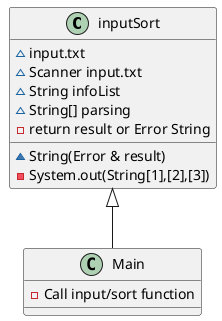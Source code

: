 @startuml
'https://plantuml.com/class-diagram

inputSort <|-- Main

class Main {
-Call input/sort function
}

class inputSort {
~input.txt
~String(Error & result)
~Scanner input.txt
~String infoList
~String[] parsing
-System.out(String[1],[2],[3])
-return result or Error String
}





@enduml